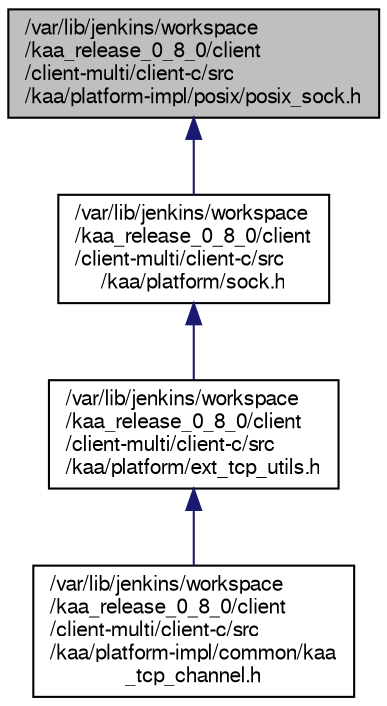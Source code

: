 digraph "/var/lib/jenkins/workspace/kaa_release_0_8_0/client/client-multi/client-c/src/kaa/platform-impl/posix/posix_sock.h"
{
  bgcolor="transparent";
  edge [fontname="FreeSans",fontsize="10",labelfontname="FreeSans",labelfontsize="10"];
  node [fontname="FreeSans",fontsize="10",shape=record];
  Node1 [label="/var/lib/jenkins/workspace\l/kaa_release_0_8_0/client\l/client-multi/client-c/src\l/kaa/platform-impl/posix/posix_sock.h",height=0.2,width=0.4,color="black", fillcolor="grey75", style="filled" fontcolor="black"];
  Node1 -> Node2 [dir="back",color="midnightblue",fontsize="10",style="solid",fontname="FreeSans"];
  Node2 [label="/var/lib/jenkins/workspace\l/kaa_release_0_8_0/client\l/client-multi/client-c/src\l/kaa/platform/sock.h",height=0.2,width=0.4,color="black",URL="$sock_8h.html"];
  Node2 -> Node3 [dir="back",color="midnightblue",fontsize="10",style="solid",fontname="FreeSans"];
  Node3 [label="/var/lib/jenkins/workspace\l/kaa_release_0_8_0/client\l/client-multi/client-c/src\l/kaa/platform/ext_tcp_utils.h",height=0.2,width=0.4,color="black",URL="$ext__tcp__utils_8h.html",tooltip="External interface for socket manipulations used by Kaa transport channel implementations. "];
  Node3 -> Node4 [dir="back",color="midnightblue",fontsize="10",style="solid",fontname="FreeSans"];
  Node4 [label="/var/lib/jenkins/workspace\l/kaa_release_0_8_0/client\l/client-multi/client-c/src\l/kaa/platform-impl/common/kaa\l_tcp_channel.h",height=0.2,width=0.4,color="black",URL="$kaa__tcp__channel_8h.html"];
}

